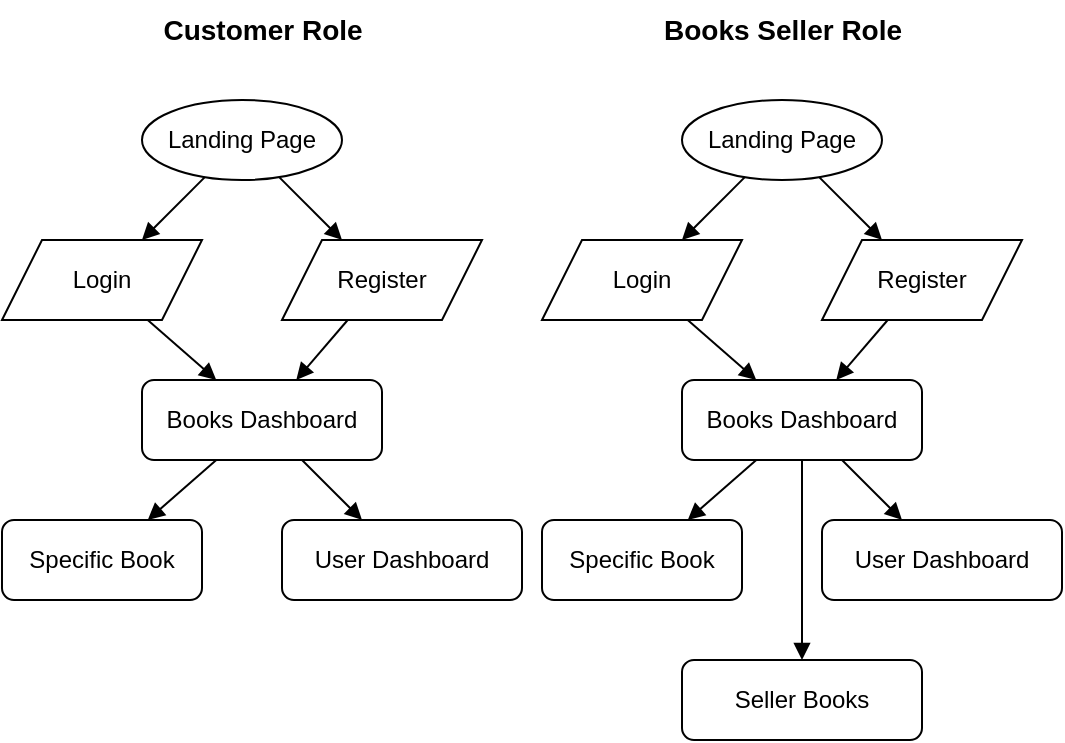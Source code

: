 <mxfile>
  <diagram name="Book Management Frontend Flow" id="vPQfznAPrhqFf1_y30xD">
    <mxGraphModel dx="1234" dy="700" grid="1" gridSize="10" guides="1" tooltips="1" connect="1" arrows="1" fold="1" page="1" pageScale="1" pageWidth="827" pageHeight="1169" math="0" shadow="0">
      <root>
        <mxCell id="0"/>
        <mxCell id="1" parent="0"/>

        <!-- Customer Role -->
        <mxCell id="cust_label" value="Customer Role" style="text;html=1;align=center;verticalAlign=middle;fontSize=14;fontStyle=1" vertex="1" parent="1">
          <mxGeometry x="100" y="20" width="120" height="30" as="geometry"/>
        </mxCell>
        <mxCell id="cust_landing" value="Landing Page" style="ellipse;whiteSpace=wrap;html=1;" vertex="1" parent="1">
          <mxGeometry x="100" y="70" width="100" height="40" as="geometry"/>
        </mxCell>
        <mxCell id="cust_login" value="Login" style="shape=parallelogram;whiteSpace=wrap;html=1;" vertex="1" parent="1">
          <mxGeometry x="30" y="140" width="100" height="40" as="geometry"/>
        </mxCell>
        <mxCell id="cust_register" value="Register" style="shape=parallelogram;whiteSpace=wrap;html=1;" vertex="1" parent="1">
          <mxGeometry x="170" y="140" width="100" height="40" as="geometry"/>
        </mxCell>
        <mxCell id="cust_books" value="Books Dashboard" style="rounded=1;whiteSpace=wrap;html=1;" vertex="1" parent="1">
          <mxGeometry x="100" y="210" width="120" height="40" as="geometry"/>
        </mxCell>
        <mxCell id="cust_specific" value="Specific Book" style="rounded=1;whiteSpace=wrap;html=1;" vertex="1" parent="1">
          <mxGeometry x="30" y="280" width="100" height="40" as="geometry"/>
        </mxCell>
        <mxCell id="cust_user" value="User Dashboard" style="rounded=1;whiteSpace=wrap;html=1;" vertex="1" parent="1">
          <mxGeometry x="170" y="280" width="120" height="40" as="geometry"/>
        </mxCell>

        <!-- Arrows for Customer Role -->
        <mxCell style="endArrow=block;html=1;" edge="1" parent="1" source="cust_landing" target="cust_login"><mxGeometry relative="1" as="geometry"/></mxCell>
        <mxCell style="endArrow=block;html=1;" edge="1" parent="1" source="cust_landing" target="cust_register"><mxGeometry relative="1" as="geometry"/></mxCell>
        <mxCell style="endArrow=block;html=1;" edge="1" parent="1" source="cust_login" target="cust_books"><mxGeometry relative="1" as="geometry"/></mxCell>
        <mxCell style="endArrow=block;html=1;" edge="1" parent="1" source="cust_register" target="cust_books"><mxGeometry relative="1" as="geometry"/></mxCell>
        <mxCell style="endArrow=block;html=1;" edge="1" parent="1" source="cust_books" target="cust_specific"><mxGeometry relative="1" as="geometry"/></mxCell>
        <mxCell style="endArrow=block;html=1;" edge="1" parent="1" source="cust_books" target="cust_user"><mxGeometry relative="1" as="geometry"/></mxCell>

        <!-- Book Seller Role -->
        <!-- Same pattern, shifted right -->

        <mxCell id="seller_label" value="Books Seller Role" style="text;html=1;align=center;verticalAlign=middle;fontSize=14;fontStyle=1" vertex="1" parent="1">
          <mxGeometry x="350" y="20" width="140" height="30" as="geometry"/>
        </mxCell>
        <mxCell id="seller_landing" value="Landing Page" style="ellipse;whiteSpace=wrap;html=1;" vertex="1" parent="1">
          <mxGeometry x="370" y="70" width="100" height="40" as="geometry"/>
        </mxCell>
        <mxCell id="seller_login" value="Login" style="shape=parallelogram;whiteSpace=wrap;html=1;" vertex="1" parent="1">
          <mxGeometry x="300" y="140" width="100" height="40" as="geometry"/>
        </mxCell>
        <mxCell id="seller_register" value="Register" style="shape=parallelogram;whiteSpace=wrap;html=1;" vertex="1" parent="1">
          <mxGeometry x="440" y="140" width="100" height="40" as="geometry"/>
        </mxCell>
        <mxCell id="seller_books" value="Books Dashboard" style="rounded=1;whiteSpace=wrap;html=1;" vertex="1" parent="1">
          <mxGeometry x="370" y="210" width="120" height="40" as="geometry"/>
        </mxCell>
        <mxCell id="seller_specific" value="Specific Book" style="rounded=1;whiteSpace=wrap;html=1;" vertex="1" parent="1">
          <mxGeometry x="300" y="280" width="100" height="40" as="geometry"/>
        </mxCell>
        <mxCell id="seller_user" value="User Dashboard" style="rounded=1;whiteSpace=wrap;html=1;" vertex="1" parent="1">
          <mxGeometry x="440" y="280" width="120" height="40" as="geometry"/>
        </mxCell>
        <mxCell id="seller_books_list" value="Seller Books" style="rounded=1;whiteSpace=wrap;html=1;" vertex="1" parent="1">
          <mxGeometry x="370" y="350" width="120" height="40" as="geometry"/>
        </mxCell>

        <!-- Arrows -->
        <mxCell style="endArrow=block;" edge="1" parent="1" source="seller_landing" target="seller_login"><mxGeometry relative="1" as="geometry"/></mxCell>
        <mxCell style="endArrow=block;" edge="1" parent="1" source="seller_landing" target="seller_register"><mxGeometry relative="1" as="geometry"/></mxCell>
        <mxCell style="endArrow=block;" edge="1" parent="1" source="seller_login" target="seller_books"><mxGeometry relative="1" as="geometry"/></mxCell>
        <mxCell style="endArrow=block;" edge="1" parent="1" source="seller_register" target="seller_books"><mxGeometry relative="1" as="geometry"/></mxCell>
        <mxCell style="endArrow=block;" edge="1" parent="1" source="seller_books" target="seller_specific"><mxGeometry relative="1" as="geometry"/></mxCell>
        <mxCell style="endArrow=block;" edge="1" parent="1" source="seller_books" target="seller_user"><mxGeometry relative="1" as="geometry"/></mxCell>
        <mxCell style="endArrow=block;" edge="1" parent="1" source="seller_books" target="seller_books_list"><mxGeometry relative="1" as="geometry"/></mxCell>

        <!-- Admin Role -->
        <!-- Same pattern, shifted further right -->

        <!-- Repeat similar blocks with different IDs for Admin Role... -->

      </root>
    </mxGraphModel>
  </diagram>
</mxfile>
